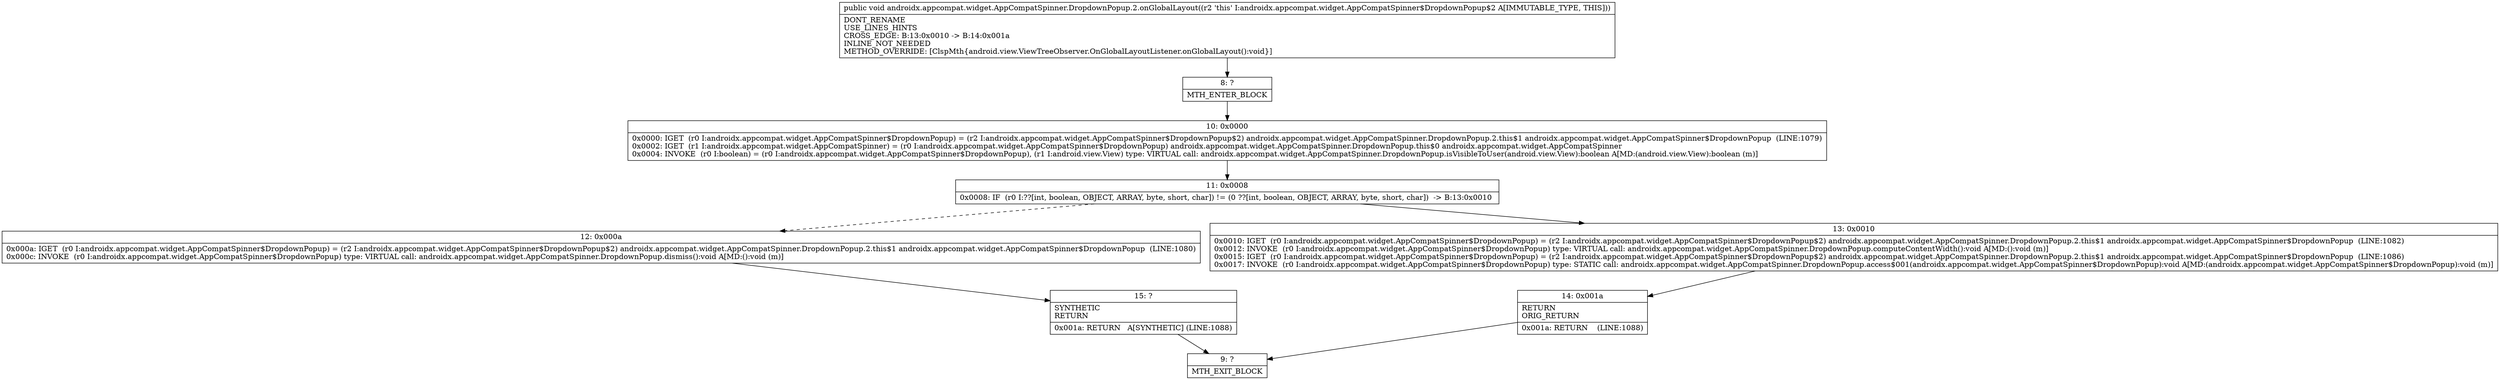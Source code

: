 digraph "CFG forandroidx.appcompat.widget.AppCompatSpinner.DropdownPopup.2.onGlobalLayout()V" {
Node_8 [shape=record,label="{8\:\ ?|MTH_ENTER_BLOCK\l}"];
Node_10 [shape=record,label="{10\:\ 0x0000|0x0000: IGET  (r0 I:androidx.appcompat.widget.AppCompatSpinner$DropdownPopup) = (r2 I:androidx.appcompat.widget.AppCompatSpinner$DropdownPopup$2) androidx.appcompat.widget.AppCompatSpinner.DropdownPopup.2.this$1 androidx.appcompat.widget.AppCompatSpinner$DropdownPopup  (LINE:1079)\l0x0002: IGET  (r1 I:androidx.appcompat.widget.AppCompatSpinner) = (r0 I:androidx.appcompat.widget.AppCompatSpinner$DropdownPopup) androidx.appcompat.widget.AppCompatSpinner.DropdownPopup.this$0 androidx.appcompat.widget.AppCompatSpinner \l0x0004: INVOKE  (r0 I:boolean) = (r0 I:androidx.appcompat.widget.AppCompatSpinner$DropdownPopup), (r1 I:android.view.View) type: VIRTUAL call: androidx.appcompat.widget.AppCompatSpinner.DropdownPopup.isVisibleToUser(android.view.View):boolean A[MD:(android.view.View):boolean (m)]\l}"];
Node_11 [shape=record,label="{11\:\ 0x0008|0x0008: IF  (r0 I:??[int, boolean, OBJECT, ARRAY, byte, short, char]) != (0 ??[int, boolean, OBJECT, ARRAY, byte, short, char])  \-\> B:13:0x0010 \l}"];
Node_12 [shape=record,label="{12\:\ 0x000a|0x000a: IGET  (r0 I:androidx.appcompat.widget.AppCompatSpinner$DropdownPopup) = (r2 I:androidx.appcompat.widget.AppCompatSpinner$DropdownPopup$2) androidx.appcompat.widget.AppCompatSpinner.DropdownPopup.2.this$1 androidx.appcompat.widget.AppCompatSpinner$DropdownPopup  (LINE:1080)\l0x000c: INVOKE  (r0 I:androidx.appcompat.widget.AppCompatSpinner$DropdownPopup) type: VIRTUAL call: androidx.appcompat.widget.AppCompatSpinner.DropdownPopup.dismiss():void A[MD:():void (m)]\l}"];
Node_15 [shape=record,label="{15\:\ ?|SYNTHETIC\lRETURN\l|0x001a: RETURN   A[SYNTHETIC] (LINE:1088)\l}"];
Node_9 [shape=record,label="{9\:\ ?|MTH_EXIT_BLOCK\l}"];
Node_13 [shape=record,label="{13\:\ 0x0010|0x0010: IGET  (r0 I:androidx.appcompat.widget.AppCompatSpinner$DropdownPopup) = (r2 I:androidx.appcompat.widget.AppCompatSpinner$DropdownPopup$2) androidx.appcompat.widget.AppCompatSpinner.DropdownPopup.2.this$1 androidx.appcompat.widget.AppCompatSpinner$DropdownPopup  (LINE:1082)\l0x0012: INVOKE  (r0 I:androidx.appcompat.widget.AppCompatSpinner$DropdownPopup) type: VIRTUAL call: androidx.appcompat.widget.AppCompatSpinner.DropdownPopup.computeContentWidth():void A[MD:():void (m)]\l0x0015: IGET  (r0 I:androidx.appcompat.widget.AppCompatSpinner$DropdownPopup) = (r2 I:androidx.appcompat.widget.AppCompatSpinner$DropdownPopup$2) androidx.appcompat.widget.AppCompatSpinner.DropdownPopup.2.this$1 androidx.appcompat.widget.AppCompatSpinner$DropdownPopup  (LINE:1086)\l0x0017: INVOKE  (r0 I:androidx.appcompat.widget.AppCompatSpinner$DropdownPopup) type: STATIC call: androidx.appcompat.widget.AppCompatSpinner.DropdownPopup.access$001(androidx.appcompat.widget.AppCompatSpinner$DropdownPopup):void A[MD:(androidx.appcompat.widget.AppCompatSpinner$DropdownPopup):void (m)]\l}"];
Node_14 [shape=record,label="{14\:\ 0x001a|RETURN\lORIG_RETURN\l|0x001a: RETURN    (LINE:1088)\l}"];
MethodNode[shape=record,label="{public void androidx.appcompat.widget.AppCompatSpinner.DropdownPopup.2.onGlobalLayout((r2 'this' I:androidx.appcompat.widget.AppCompatSpinner$DropdownPopup$2 A[IMMUTABLE_TYPE, THIS]))  | DONT_RENAME\lUSE_LINES_HINTS\lCROSS_EDGE: B:13:0x0010 \-\> B:14:0x001a\lINLINE_NOT_NEEDED\lMETHOD_OVERRIDE: [ClspMth\{android.view.ViewTreeObserver.OnGlobalLayoutListener.onGlobalLayout():void\}]\l}"];
MethodNode -> Node_8;Node_8 -> Node_10;
Node_10 -> Node_11;
Node_11 -> Node_12[style=dashed];
Node_11 -> Node_13;
Node_12 -> Node_15;
Node_15 -> Node_9;
Node_13 -> Node_14;
Node_14 -> Node_9;
}

